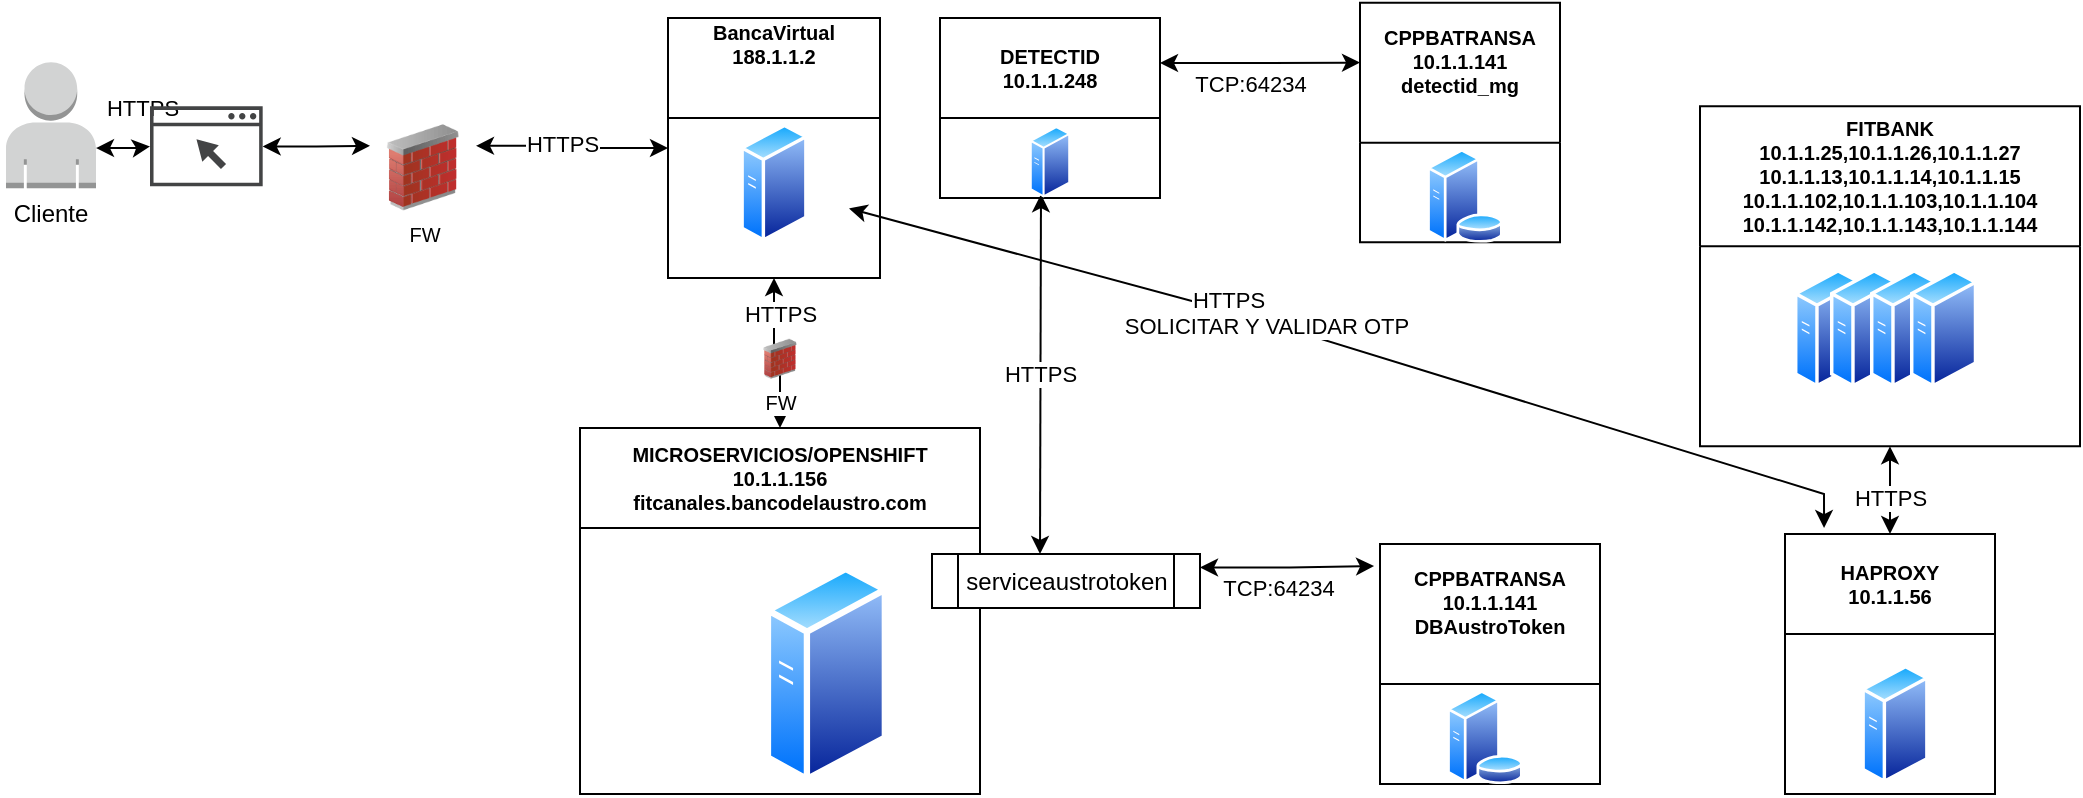 <mxfile version="21.3.7" type="github">
  <diagram name="Page-1" id="Z4hU_i1W0K4hISijN-ml">
    <mxGraphModel dx="887" dy="362" grid="1" gridSize="10" guides="1" tooltips="1" connect="1" arrows="1" fold="1" page="1" pageScale="1" pageWidth="850" pageHeight="1100" math="0" shadow="0">
      <root>
        <mxCell id="0" />
        <mxCell id="1" parent="0" />
        <mxCell id="tt0dRa5JOj4n6_rr54RX-1" style="edgeStyle=orthogonalEdgeStyle;rounded=0;orthogonalLoop=1;jettySize=auto;html=1;exitX=1;exitY=0.25;exitDx=0;exitDy=0;startArrow=classic;startFill=1;entryX=0;entryY=0.5;entryDx=0;entryDy=0;" edge="1" parent="1" source="tt0dRa5JOj4n6_rr54RX-4" target="tt0dRa5JOj4n6_rr54RX-15">
          <mxGeometry relative="1" as="geometry">
            <mxPoint x="511" y="185" as="targetPoint" />
          </mxGeometry>
        </mxCell>
        <mxCell id="tt0dRa5JOj4n6_rr54RX-2" value="HTTPS" style="edgeLabel;html=1;align=center;verticalAlign=middle;resizable=0;points=[];" vertex="1" connectable="0" parent="tt0dRa5JOj4n6_rr54RX-1">
          <mxGeometry x="-0.12" y="1" relative="1" as="geometry">
            <mxPoint as="offset" />
          </mxGeometry>
        </mxCell>
        <mxCell id="tt0dRa5JOj4n6_rr54RX-3" value="HTTPS" style="edgeLabel;html=1;align=center;verticalAlign=middle;resizable=0;points=[];" vertex="1" connectable="0" parent="tt0dRa5JOj4n6_rr54RX-1">
          <mxGeometry x="-0.12" y="1" relative="1" as="geometry">
            <mxPoint x="-210" y="-18" as="offset" />
          </mxGeometry>
        </mxCell>
        <mxCell id="tt0dRa5JOj4n6_rr54RX-4" value="FW" style="image;html=1;image=img/lib/clip_art/networking/Firewall_02_128x128.png;fontSize=10;" vertex="1" parent="1">
          <mxGeometry x="195" y="95.17" width="53" height="43" as="geometry" />
        </mxCell>
        <mxCell id="tt0dRa5JOj4n6_rr54RX-5" value="MICROSERVICIOS/OPENSHIFT&#xa;10.1.1.156&#xa;fitcanales.bancodelaustro.com" style="swimlane;startSize=50;fontSize=10;" vertex="1" parent="1">
          <mxGeometry x="300" y="247" width="200" height="183" as="geometry">
            <mxRectangle x="310" y="150" width="130" height="23" as="alternateBounds" />
          </mxGeometry>
        </mxCell>
        <mxCell id="tt0dRa5JOj4n6_rr54RX-6" value="" style="aspect=fixed;perimeter=ellipsePerimeter;html=1;align=center;shadow=0;dashed=0;spacingTop=3;image;image=img/lib/active_directory/generic_server.svg;fontSize=10;" vertex="1" parent="tt0dRa5JOj4n6_rr54RX-5">
          <mxGeometry x="92.4" y="68" width="61.6" height="110" as="geometry" />
        </mxCell>
        <mxCell id="tt0dRa5JOj4n6_rr54RX-7" style="edgeStyle=orthogonalEdgeStyle;rounded=0;orthogonalLoop=1;jettySize=auto;html=1;exitX=1;exitY=0.68;exitDx=0;exitDy=0;exitPerimeter=0;startArrow=classic;startFill=1;" edge="1" parent="1" source="tt0dRa5JOj4n6_rr54RX-11" target="tt0dRa5JOj4n6_rr54RX-9">
          <mxGeometry relative="1" as="geometry" />
        </mxCell>
        <mxCell id="tt0dRa5JOj4n6_rr54RX-8" style="edgeStyle=orthogonalEdgeStyle;rounded=0;orthogonalLoop=1;jettySize=auto;html=1;entryX=0;entryY=0.25;entryDx=0;entryDy=0;startArrow=classic;startFill=1;" edge="1" parent="1" source="tt0dRa5JOj4n6_rr54RX-9" target="tt0dRa5JOj4n6_rr54RX-4">
          <mxGeometry relative="1" as="geometry" />
        </mxCell>
        <mxCell id="tt0dRa5JOj4n6_rr54RX-9" value="" style="sketch=0;pointerEvents=1;shadow=0;dashed=0;html=1;strokeColor=none;fillColor=#434445;aspect=fixed;labelPosition=center;verticalLabelPosition=bottom;verticalAlign=top;align=center;outlineConnect=0;shape=mxgraph.vvd.web_browser;" vertex="1" parent="1">
          <mxGeometry x="85" y="86.17" width="56.34" height="40" as="geometry" />
        </mxCell>
        <mxCell id="tt0dRa5JOj4n6_rr54RX-10" value="" style="group" vertex="1" connectable="0" parent="1">
          <mxGeometry x="10" y="64.17" width="50" height="86" as="geometry" />
        </mxCell>
        <mxCell id="tt0dRa5JOj4n6_rr54RX-11" value="" style="outlineConnect=0;dashed=0;verticalLabelPosition=bottom;verticalAlign=top;align=center;html=1;shape=mxgraph.aws3.user;fillColor=#D2D3D3;gradientColor=none;" vertex="1" parent="tt0dRa5JOj4n6_rr54RX-10">
          <mxGeometry x="3" width="45" height="63" as="geometry" />
        </mxCell>
        <mxCell id="tt0dRa5JOj4n6_rr54RX-12" value="Cliente" style="text;html=1;align=center;verticalAlign=middle;resizable=0;points=[];autosize=1;strokeColor=none;fillColor=none;" vertex="1" parent="tt0dRa5JOj4n6_rr54RX-10">
          <mxGeometry y="66" width="50" height="20" as="geometry" />
        </mxCell>
        <mxCell id="tt0dRa5JOj4n6_rr54RX-13" style="edgeStyle=orthogonalEdgeStyle;rounded=0;orthogonalLoop=1;jettySize=auto;html=1;exitX=0.5;exitY=1;exitDx=0;exitDy=0;entryX=0.5;entryY=0;entryDx=0;entryDy=0;startArrow=classic;startFill=1;" edge="1" parent="1" source="tt0dRa5JOj4n6_rr54RX-15" target="tt0dRa5JOj4n6_rr54RX-5">
          <mxGeometry relative="1" as="geometry" />
        </mxCell>
        <mxCell id="tt0dRa5JOj4n6_rr54RX-14" value="HTTPS" style="edgeLabel;html=1;align=center;verticalAlign=middle;resizable=0;points=[];" vertex="1" connectable="0" parent="tt0dRa5JOj4n6_rr54RX-13">
          <mxGeometry x="0.13" y="-2" relative="1" as="geometry">
            <mxPoint x="2" y="-23" as="offset" />
          </mxGeometry>
        </mxCell>
        <mxCell id="tt0dRa5JOj4n6_rr54RX-15" value="BancaVirtual&#xa;188.1.1.2&#xa;&#xa;" style="swimlane;startSize=50;fontSize=10;" vertex="1" parent="1">
          <mxGeometry x="344" y="42" width="106" height="130" as="geometry">
            <mxRectangle x="310" y="150" width="130" height="23" as="alternateBounds" />
          </mxGeometry>
        </mxCell>
        <mxCell id="tt0dRa5JOj4n6_rr54RX-16" value="" style="aspect=fixed;perimeter=ellipsePerimeter;html=1;align=center;shadow=0;dashed=0;spacingTop=3;image;image=img/lib/active_directory/generic_server.svg;fontSize=10;" vertex="1" parent="tt0dRa5JOj4n6_rr54RX-15">
          <mxGeometry x="36.2" y="52.34" width="33.6" height="60" as="geometry" />
        </mxCell>
        <mxCell id="tt0dRa5JOj4n6_rr54RX-18" value="serviceaustrotoken" style="shape=process;whiteSpace=wrap;html=1;backgroundOutline=1;" vertex="1" parent="1">
          <mxGeometry x="476" y="310" width="134" height="27" as="geometry" />
        </mxCell>
        <mxCell id="tt0dRa5JOj4n6_rr54RX-19" value="FW" style="image;html=1;image=img/lib/clip_art/networking/Firewall_02_128x128.png;fontSize=10;" vertex="1" parent="1">
          <mxGeometry x="385.5" y="202.42" width="29" height="20" as="geometry" />
        </mxCell>
        <mxCell id="tt0dRa5JOj4n6_rr54RX-20" value="FITBANK&#xa;10.1.1.25,10.1.1.26,10.1.1.27&#xa;10.1.1.13,10.1.1.14,10.1.1.15&#xa;10.1.1.102,10.1.1.103,10.1.1.104&#xa;10.1.1.142,10.1.1.143,10.1.1.144" style="swimlane;startSize=70;fontSize=10;" vertex="1" parent="1">
          <mxGeometry x="860" y="86.17" width="190" height="170" as="geometry">
            <mxRectangle x="310" y="150" width="130" height="23" as="alternateBounds" />
          </mxGeometry>
        </mxCell>
        <mxCell id="tt0dRa5JOj4n6_rr54RX-21" value="" style="aspect=fixed;perimeter=ellipsePerimeter;html=1;align=center;shadow=0;dashed=0;spacingTop=3;image;image=img/lib/active_directory/generic_server.svg;fontSize=10;" vertex="1" parent="tt0dRa5JOj4n6_rr54RX-20">
          <mxGeometry x="47" y="81" width="33.6" height="60" as="geometry" />
        </mxCell>
        <mxCell id="tt0dRa5JOj4n6_rr54RX-22" value="" style="aspect=fixed;perimeter=ellipsePerimeter;html=1;align=center;shadow=0;dashed=0;spacingTop=3;image;image=img/lib/active_directory/generic_server.svg;fontSize=10;" vertex="1" parent="tt0dRa5JOj4n6_rr54RX-20">
          <mxGeometry x="65" y="81" width="33.6" height="60" as="geometry" />
        </mxCell>
        <mxCell id="tt0dRa5JOj4n6_rr54RX-23" value="" style="aspect=fixed;perimeter=ellipsePerimeter;html=1;align=center;shadow=0;dashed=0;spacingTop=3;image;image=img/lib/active_directory/generic_server.svg;fontSize=10;" vertex="1" parent="tt0dRa5JOj4n6_rr54RX-20">
          <mxGeometry x="85" y="81" width="33.6" height="60" as="geometry" />
        </mxCell>
        <mxCell id="tt0dRa5JOj4n6_rr54RX-24" value="" style="aspect=fixed;perimeter=ellipsePerimeter;html=1;align=center;shadow=0;dashed=0;spacingTop=3;image;image=img/lib/active_directory/generic_server.svg;fontSize=10;" vertex="1" parent="tt0dRa5JOj4n6_rr54RX-20">
          <mxGeometry x="105" y="81" width="33.6" height="60" as="geometry" />
        </mxCell>
        <mxCell id="tt0dRa5JOj4n6_rr54RX-25" style="edgeStyle=orthogonalEdgeStyle;rounded=0;orthogonalLoop=1;jettySize=auto;html=1;entryX=0.5;entryY=1;entryDx=0;entryDy=0;startArrow=classic;startFill=1;" edge="1" parent="1" source="tt0dRa5JOj4n6_rr54RX-27" target="tt0dRa5JOj4n6_rr54RX-20">
          <mxGeometry relative="1" as="geometry">
            <mxPoint x="942.5" y="170" as="targetPoint" />
          </mxGeometry>
        </mxCell>
        <mxCell id="tt0dRa5JOj4n6_rr54RX-26" value="HTTPS" style="edgeLabel;html=1;align=center;verticalAlign=middle;resizable=0;points=[];" vertex="1" connectable="0" parent="tt0dRa5JOj4n6_rr54RX-25">
          <mxGeometry x="-0.181" y="1" relative="1" as="geometry">
            <mxPoint x="1" as="offset" />
          </mxGeometry>
        </mxCell>
        <mxCell id="tt0dRa5JOj4n6_rr54RX-27" value="HAPROXY&#xa;10.1.1.56" style="swimlane;startSize=50;fontSize=10;" vertex="1" parent="1">
          <mxGeometry x="902.5" y="300" width="105" height="130" as="geometry">
            <mxRectangle x="310" y="150" width="130" height="23" as="alternateBounds" />
          </mxGeometry>
        </mxCell>
        <mxCell id="tt0dRa5JOj4n6_rr54RX-28" value="" style="aspect=fixed;perimeter=ellipsePerimeter;html=1;align=center;shadow=0;dashed=0;spacingTop=3;image;image=img/lib/active_directory/generic_server.svg;fontSize=10;" vertex="1" parent="tt0dRa5JOj4n6_rr54RX-27">
          <mxGeometry x="38.2" y="65" width="33.6" height="60" as="geometry" />
        </mxCell>
        <mxCell id="tt0dRa5JOj4n6_rr54RX-29" style="edgeStyle=orthogonalEdgeStyle;rounded=0;orthogonalLoop=1;jettySize=auto;html=1;exitX=1;exitY=0.25;exitDx=0;exitDy=0;entryX=-0.027;entryY=0.092;entryDx=0;entryDy=0;startArrow=classic;startFill=1;entryPerimeter=0;" edge="1" parent="1" source="tt0dRa5JOj4n6_rr54RX-18" target="tt0dRa5JOj4n6_rr54RX-31">
          <mxGeometry relative="1" as="geometry">
            <mxPoint x="660" y="550" as="sourcePoint" />
          </mxGeometry>
        </mxCell>
        <mxCell id="tt0dRa5JOj4n6_rr54RX-30" value="TCP:64234" style="edgeLabel;html=1;align=center;verticalAlign=middle;resizable=0;points=[];" vertex="1" connectable="0" parent="tt0dRa5JOj4n6_rr54RX-29">
          <mxGeometry x="-0.041" relative="1" as="geometry">
            <mxPoint x="-3" y="10" as="offset" />
          </mxGeometry>
        </mxCell>
        <mxCell id="tt0dRa5JOj4n6_rr54RX-31" value="CPPBATRANSA&#xa;10.1.1.141&#xa;DBAustroToken&#xa;" style="swimlane;startSize=70;fontSize=10;" vertex="1" parent="1">
          <mxGeometry x="700" y="305" width="110" height="120" as="geometry">
            <mxRectangle x="310" y="150" width="130" height="23" as="alternateBounds" />
          </mxGeometry>
        </mxCell>
        <mxCell id="tt0dRa5JOj4n6_rr54RX-32" value="" style="aspect=fixed;perimeter=ellipsePerimeter;html=1;align=center;shadow=0;dashed=0;spacingTop=3;image;image=img/lib/active_directory/database_server.svg;" vertex="1" parent="tt0dRa5JOj4n6_rr54RX-31">
          <mxGeometry x="33.2" y="73" width="38.54" height="47" as="geometry" />
        </mxCell>
        <mxCell id="tt0dRa5JOj4n6_rr54RX-33" style="rounded=0;orthogonalLoop=1;jettySize=auto;html=1;startArrow=classic;startFill=1;entryX=0.186;entryY=-0.023;entryDx=0;entryDy=0;entryPerimeter=0;" edge="1" parent="1" target="tt0dRa5JOj4n6_rr54RX-27">
          <mxGeometry relative="1" as="geometry">
            <mxPoint x="434.5" y="137.246" as="sourcePoint" />
            <mxPoint x="913" y="362" as="targetPoint" />
            <Array as="points">
              <mxPoint x="630" y="190" />
              <mxPoint x="922" y="280" />
            </Array>
          </mxGeometry>
        </mxCell>
        <mxCell id="tt0dRa5JOj4n6_rr54RX-34" value="HTTPS" style="edgeLabel;html=1;align=center;verticalAlign=middle;resizable=0;points=[];" vertex="1" connectable="0" parent="tt0dRa5JOj4n6_rr54RX-33">
          <mxGeometry x="-0.299" y="3" relative="1" as="geometry">
            <mxPoint x="11" as="offset" />
          </mxGeometry>
        </mxCell>
        <mxCell id="tt0dRa5JOj4n6_rr54RX-35" value="SOLICITAR Y VALIDAR OTP" style="edgeLabel;html=1;align=center;verticalAlign=middle;resizable=0;points=[];" vertex="1" connectable="0" parent="tt0dRa5JOj4n6_rr54RX-33">
          <mxGeometry x="-0.175" y="-2" relative="1" as="geometry">
            <mxPoint as="offset" />
          </mxGeometry>
        </mxCell>
        <mxCell id="tt0dRa5JOj4n6_rr54RX-36" value="HTTPS" style="edgeStyle=orthogonalEdgeStyle;rounded=0;orthogonalLoop=1;jettySize=auto;html=1;startArrow=classic;startFill=1;entryX=0.5;entryY=0;entryDx=0;entryDy=0;exitX=0.25;exitY=1;exitDx=0;exitDy=0;" edge="1" parent="1" source="tt0dRa5JOj4n6_rr54RX-38">
          <mxGeometry relative="1" as="geometry">
            <mxPoint x="530" y="310" as="targetPoint" />
            <mxPoint x="530" y="180" as="sourcePoint" />
          </mxGeometry>
        </mxCell>
        <mxCell id="tt0dRa5JOj4n6_rr54RX-37" value="DETECTID&#xa;10.1.1.248" style="swimlane;startSize=50;fontSize=10;" vertex="1" parent="1">
          <mxGeometry x="480" y="42.0" width="110" height="90" as="geometry">
            <mxRectangle x="310" y="150" width="130" height="23" as="alternateBounds" />
          </mxGeometry>
        </mxCell>
        <mxCell id="tt0dRa5JOj4n6_rr54RX-38" value="" style="aspect=fixed;perimeter=ellipsePerimeter;html=1;align=center;shadow=0;dashed=0;spacingTop=3;image;image=img/lib/active_directory/generic_server.svg;fontSize=10;" vertex="1" parent="tt0dRa5JOj4n6_rr54RX-37">
          <mxGeometry x="44.85" y="53.75" width="20.3" height="36.25" as="geometry" />
        </mxCell>
        <mxCell id="tt0dRa5JOj4n6_rr54RX-39" style="edgeStyle=orthogonalEdgeStyle;rounded=0;orthogonalLoop=1;jettySize=auto;html=1;exitX=1;exitY=0.25;exitDx=0;exitDy=0;entryX=0;entryY=0.25;entryDx=0;entryDy=0;startArrow=classic;startFill=1;" edge="1" parent="1" source="tt0dRa5JOj4n6_rr54RX-37" target="tt0dRa5JOj4n6_rr54RX-41">
          <mxGeometry relative="1" as="geometry">
            <mxPoint x="590" y="54" as="sourcePoint" />
          </mxGeometry>
        </mxCell>
        <mxCell id="tt0dRa5JOj4n6_rr54RX-40" value="TCP:64234" style="edgeLabel;html=1;align=center;verticalAlign=middle;resizable=0;points=[];" vertex="1" connectable="0" parent="tt0dRa5JOj4n6_rr54RX-39">
          <mxGeometry x="-0.041" relative="1" as="geometry">
            <mxPoint x="-3" y="10" as="offset" />
          </mxGeometry>
        </mxCell>
        <mxCell id="tt0dRa5JOj4n6_rr54RX-41" value="CPPBATRANSA&#xa;10.1.1.141&#xa;detectid_mg&#xa;" style="swimlane;startSize=70;fontSize=10;" vertex="1" parent="1">
          <mxGeometry x="690" y="34.34" width="100" height="119.83" as="geometry">
            <mxRectangle x="310" y="150" width="130" height="23" as="alternateBounds" />
          </mxGeometry>
        </mxCell>
        <mxCell id="tt0dRa5JOj4n6_rr54RX-42" value="" style="aspect=fixed;perimeter=ellipsePerimeter;html=1;align=center;shadow=0;dashed=0;spacingTop=3;image;image=img/lib/active_directory/database_server.svg;" vertex="1" parent="tt0dRa5JOj4n6_rr54RX-41">
          <mxGeometry x="33.2" y="73" width="38.54" height="47" as="geometry" />
        </mxCell>
      </root>
    </mxGraphModel>
  </diagram>
</mxfile>
